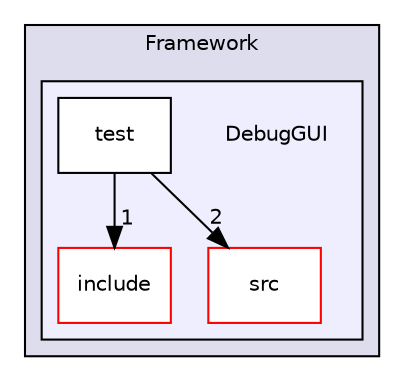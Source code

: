 digraph "/home/travis/build/AliceO2Group/AliceO2/Framework/DebugGUI" {
  bgcolor=transparent;
  compound=true
  node [ fontsize="10", fontname="Helvetica"];
  edge [ labelfontsize="10", labelfontname="Helvetica"];
  subgraph clusterdir_bcbb2cf9a3d3d83e5515c82071a07177 {
    graph [ bgcolor="#ddddee", pencolor="black", label="Framework" fontname="Helvetica", fontsize="10", URL="dir_bcbb2cf9a3d3d83e5515c82071a07177.html"]
  subgraph clusterdir_f0af9df59806ed8bcb6931e6b1774828 {
    graph [ bgcolor="#eeeeff", pencolor="black", label="" URL="dir_f0af9df59806ed8bcb6931e6b1774828.html"];
    dir_f0af9df59806ed8bcb6931e6b1774828 [shape=plaintext label="DebugGUI"];
    dir_9f67c1693d5e4a33705ade974fc96801 [shape=box label="include" color="red" fillcolor="white" style="filled" URL="dir_9f67c1693d5e4a33705ade974fc96801.html"];
    dir_98f4601f151917f192e5caded93b8eca [shape=box label="src" color="red" fillcolor="white" style="filled" URL="dir_98f4601f151917f192e5caded93b8eca.html"];
    dir_c885cf6e245b25772baa90ae312a59d3 [shape=box label="test" color="black" fillcolor="white" style="filled" URL="dir_c885cf6e245b25772baa90ae312a59d3.html"];
  }
  }
  dir_c885cf6e245b25772baa90ae312a59d3->dir_9f67c1693d5e4a33705ade974fc96801 [headlabel="1", labeldistance=1.5 headhref="dir_000409_000406.html"];
  dir_c885cf6e245b25772baa90ae312a59d3->dir_98f4601f151917f192e5caded93b8eca [headlabel="2", labeldistance=1.5 headhref="dir_000409_000408.html"];
}
